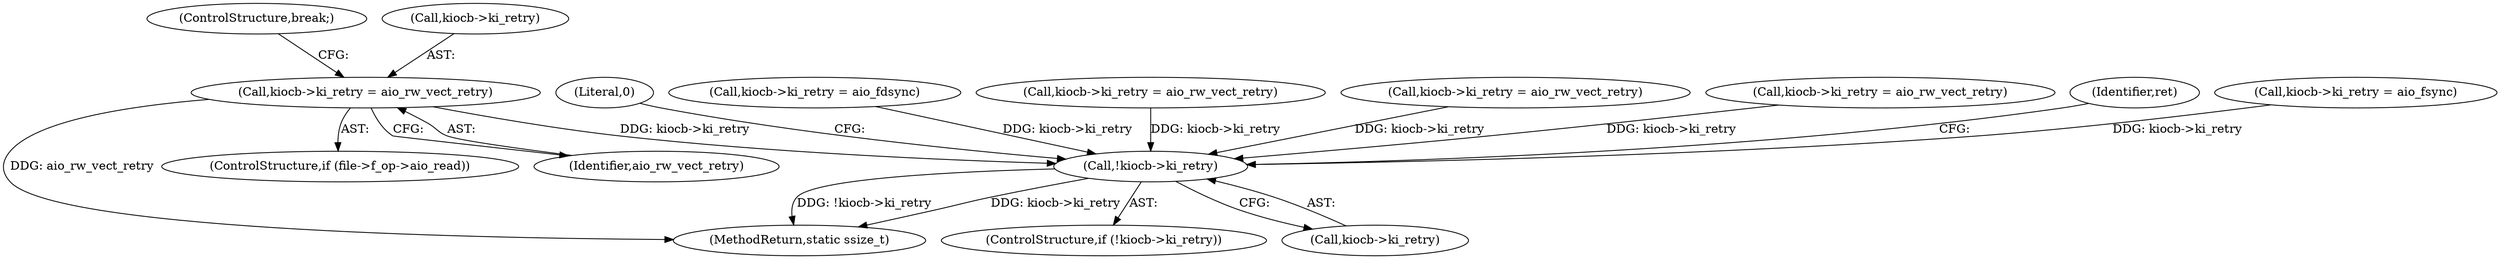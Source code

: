 digraph "0_linux_a70b52ec1aaeaf60f4739edb1b422827cb6f3893@pointer" {
"1000175" [label="(Call,kiocb->ki_retry = aio_rw_vect_retry)"];
"1000381" [label="(Call,!kiocb->ki_retry)"];
"1000169" [label="(ControlStructure,if (file->f_op->aio_read))"];
"1000180" [label="(ControlStructure,break;)"];
"1000380" [label="(ControlStructure,if (!kiocb->ki_retry))"];
"1000237" [label="(Call,kiocb->ki_retry = aio_rw_vect_retry)"];
"1000285" [label="(Call,kiocb->ki_retry = aio_rw_vect_retry)"];
"1000386" [label="(Identifier,ret)"];
"1000367" [label="(Call,kiocb->ki_retry = aio_fsync)"];
"1000175" [label="(Call,kiocb->ki_retry = aio_rw_vect_retry)"];
"1000389" [label="(MethodReturn,static ssize_t)"];
"1000382" [label="(Call,kiocb->ki_retry)"];
"1000388" [label="(Literal,0)"];
"1000179" [label="(Identifier,aio_rw_vect_retry)"];
"1000350" [label="(Call,kiocb->ki_retry = aio_fdsync)"];
"1000176" [label="(Call,kiocb->ki_retry)"];
"1000333" [label="(Call,kiocb->ki_retry = aio_rw_vect_retry)"];
"1000381" [label="(Call,!kiocb->ki_retry)"];
"1000175" -> "1000169"  [label="AST: "];
"1000175" -> "1000179"  [label="CFG: "];
"1000176" -> "1000175"  [label="AST: "];
"1000179" -> "1000175"  [label="AST: "];
"1000180" -> "1000175"  [label="CFG: "];
"1000175" -> "1000389"  [label="DDG: aio_rw_vect_retry"];
"1000175" -> "1000381"  [label="DDG: kiocb->ki_retry"];
"1000381" -> "1000380"  [label="AST: "];
"1000381" -> "1000382"  [label="CFG: "];
"1000382" -> "1000381"  [label="AST: "];
"1000386" -> "1000381"  [label="CFG: "];
"1000388" -> "1000381"  [label="CFG: "];
"1000381" -> "1000389"  [label="DDG: kiocb->ki_retry"];
"1000381" -> "1000389"  [label="DDG: !kiocb->ki_retry"];
"1000350" -> "1000381"  [label="DDG: kiocb->ki_retry"];
"1000237" -> "1000381"  [label="DDG: kiocb->ki_retry"];
"1000367" -> "1000381"  [label="DDG: kiocb->ki_retry"];
"1000333" -> "1000381"  [label="DDG: kiocb->ki_retry"];
"1000285" -> "1000381"  [label="DDG: kiocb->ki_retry"];
}
